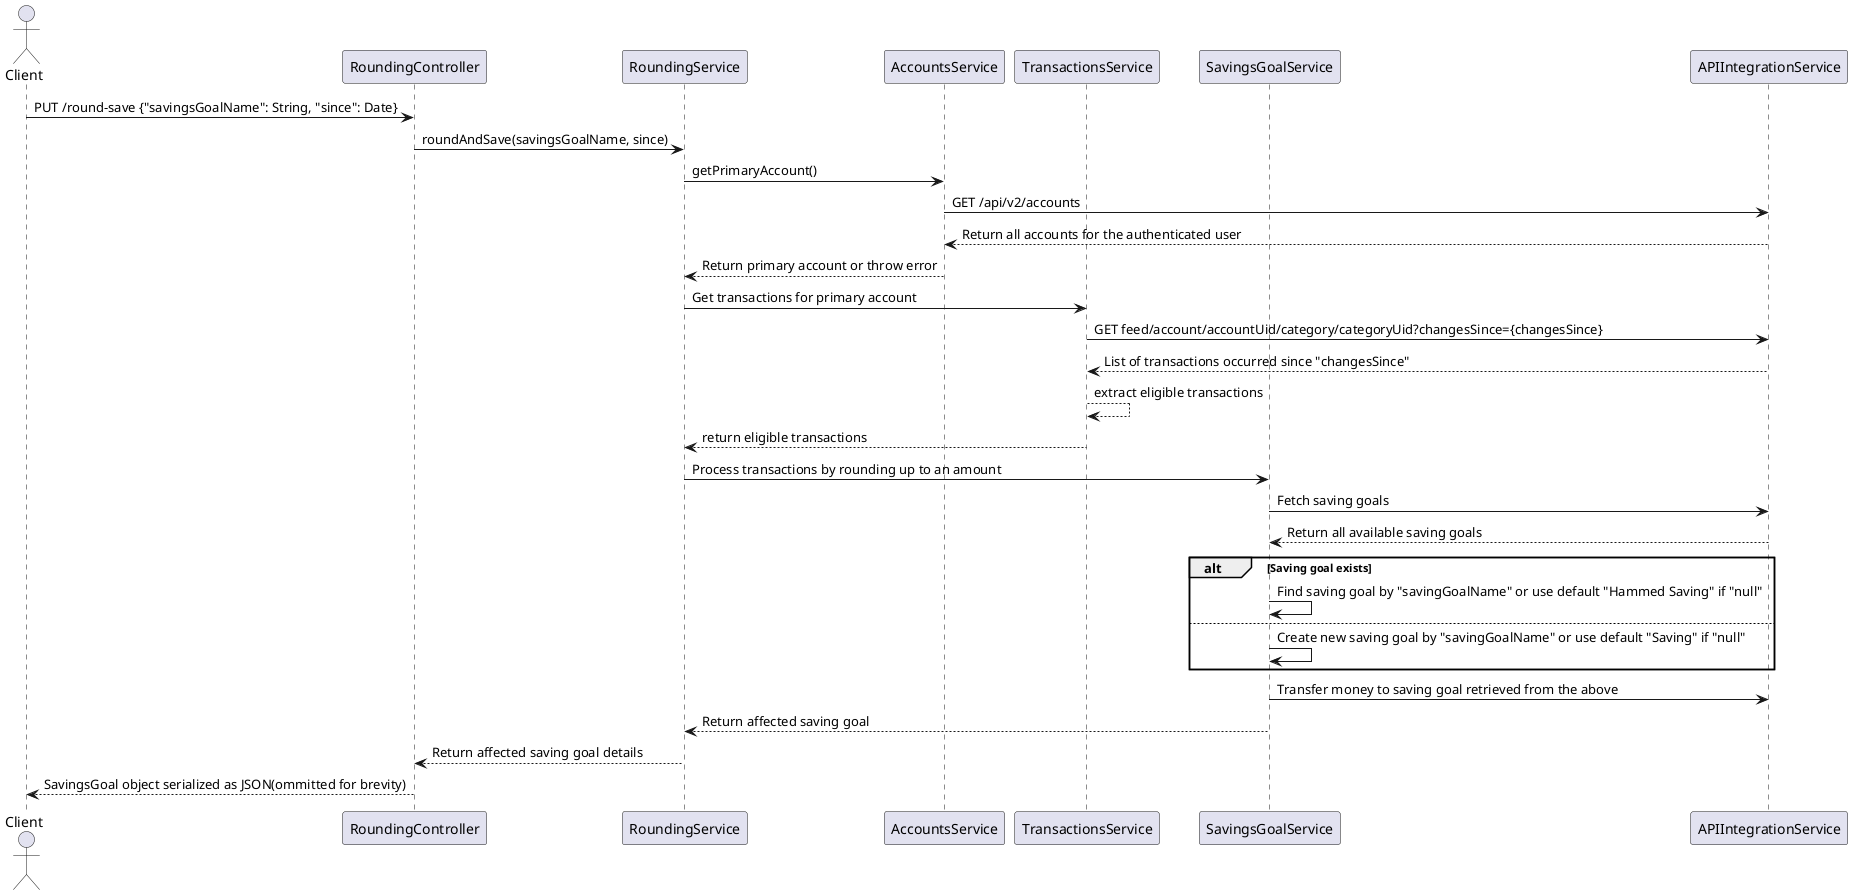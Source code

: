 @startuml
actor Client
participant RoundingController
participant RoundingService
participant AccountsService
participant TransactionsService
participant SavingsGoalService
participant APIIntegrationService

Client -> RoundingController: PUT /round-save {"savingsGoalName": String, "since": Date}
RoundingController -> RoundingService: roundAndSave(savingsGoalName, since)
RoundingService -> AccountsService: getPrimaryAccount()
AccountsService -> APIIntegrationService: GET /api/v2/accounts
APIIntegrationService --> AccountsService: Return all accounts for the authenticated user
AccountsService --> RoundingService: Return primary account or throw error

RoundingService -> TransactionsService: Get transactions for primary account
TransactionsService -> APIIntegrationService: GET feed/account/accountUid/category/categoryUid?changesSince={changesSince}
APIIntegrationService --> TransactionsService: List of transactions occurred since "changesSince"
TransactionsService --> TransactionsService: extract eligible transactions
TransactionsService --> RoundingService: return eligible transactions

RoundingService -> SavingsGoalService: Process transactions by rounding up to an amount
SavingsGoalService -> APIIntegrationService: Fetch saving goals
APIIntegrationService --> SavingsGoalService: Return all available saving goals

alt Saving goal exists
    SavingsGoalService -> SavingsGoalService: Find saving goal by "savingGoalName" or use default "Hammed Saving" if "null"
else
    SavingsGoalService -> SavingsGoalService: Create new saving goal by "savingGoalName" or use default "Saving" if "null"
end

SavingsGoalService -> APIIntegrationService: Transfer money to saving goal retrieved from the above
SavingsGoalService --> RoundingService: Return affected saving goal

RoundingService --> RoundingController: Return affected saving goal details
RoundingController --> Client: SavingsGoal object serialized as JSON(ommitted for brevity)
@enduml